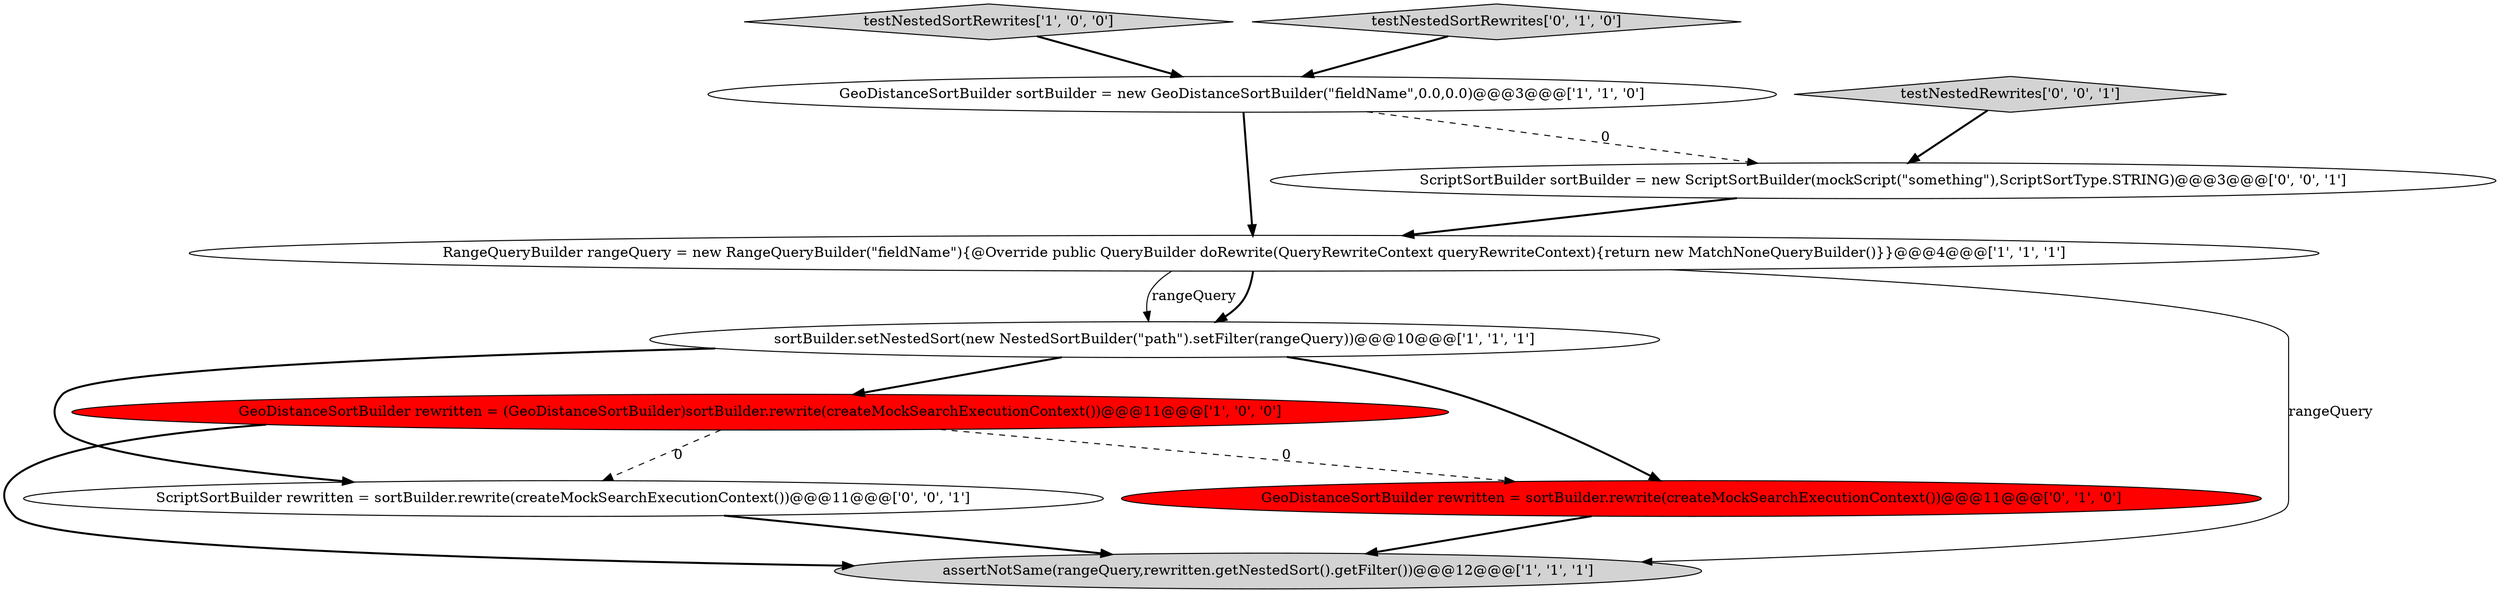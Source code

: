 digraph {
5 [style = filled, label = "testNestedSortRewrites['1', '0', '0']", fillcolor = lightgray, shape = diamond image = "AAA0AAABBB1BBB"];
0 [style = filled, label = "GeoDistanceSortBuilder sortBuilder = new GeoDistanceSortBuilder(\"fieldName\",0.0,0.0)@@@3@@@['1', '1', '0']", fillcolor = white, shape = ellipse image = "AAA0AAABBB1BBB"];
6 [style = filled, label = "GeoDistanceSortBuilder rewritten = sortBuilder.rewrite(createMockSearchExecutionContext())@@@11@@@['0', '1', '0']", fillcolor = red, shape = ellipse image = "AAA1AAABBB2BBB"];
9 [style = filled, label = "ScriptSortBuilder rewritten = sortBuilder.rewrite(createMockSearchExecutionContext())@@@11@@@['0', '0', '1']", fillcolor = white, shape = ellipse image = "AAA0AAABBB3BBB"];
10 [style = filled, label = "testNestedRewrites['0', '0', '1']", fillcolor = lightgray, shape = diamond image = "AAA0AAABBB3BBB"];
8 [style = filled, label = "ScriptSortBuilder sortBuilder = new ScriptSortBuilder(mockScript(\"something\"),ScriptSortType.STRING)@@@3@@@['0', '0', '1']", fillcolor = white, shape = ellipse image = "AAA0AAABBB3BBB"];
2 [style = filled, label = "RangeQueryBuilder rangeQuery = new RangeQueryBuilder(\"fieldName\"){@Override public QueryBuilder doRewrite(QueryRewriteContext queryRewriteContext){return new MatchNoneQueryBuilder()}}@@@4@@@['1', '1', '1']", fillcolor = white, shape = ellipse image = "AAA0AAABBB1BBB"];
3 [style = filled, label = "GeoDistanceSortBuilder rewritten = (GeoDistanceSortBuilder)sortBuilder.rewrite(createMockSearchExecutionContext())@@@11@@@['1', '0', '0']", fillcolor = red, shape = ellipse image = "AAA1AAABBB1BBB"];
4 [style = filled, label = "sortBuilder.setNestedSort(new NestedSortBuilder(\"path\").setFilter(rangeQuery))@@@10@@@['1', '1', '1']", fillcolor = white, shape = ellipse image = "AAA0AAABBB1BBB"];
1 [style = filled, label = "assertNotSame(rangeQuery,rewritten.getNestedSort().getFilter())@@@12@@@['1', '1', '1']", fillcolor = lightgray, shape = ellipse image = "AAA0AAABBB1BBB"];
7 [style = filled, label = "testNestedSortRewrites['0', '1', '0']", fillcolor = lightgray, shape = diamond image = "AAA0AAABBB2BBB"];
4->9 [style = bold, label=""];
6->1 [style = bold, label=""];
4->3 [style = bold, label=""];
0->8 [style = dashed, label="0"];
7->0 [style = bold, label=""];
3->6 [style = dashed, label="0"];
2->1 [style = solid, label="rangeQuery"];
9->1 [style = bold, label=""];
5->0 [style = bold, label=""];
3->1 [style = bold, label=""];
8->2 [style = bold, label=""];
10->8 [style = bold, label=""];
2->4 [style = bold, label=""];
4->6 [style = bold, label=""];
2->4 [style = solid, label="rangeQuery"];
3->9 [style = dashed, label="0"];
0->2 [style = bold, label=""];
}
